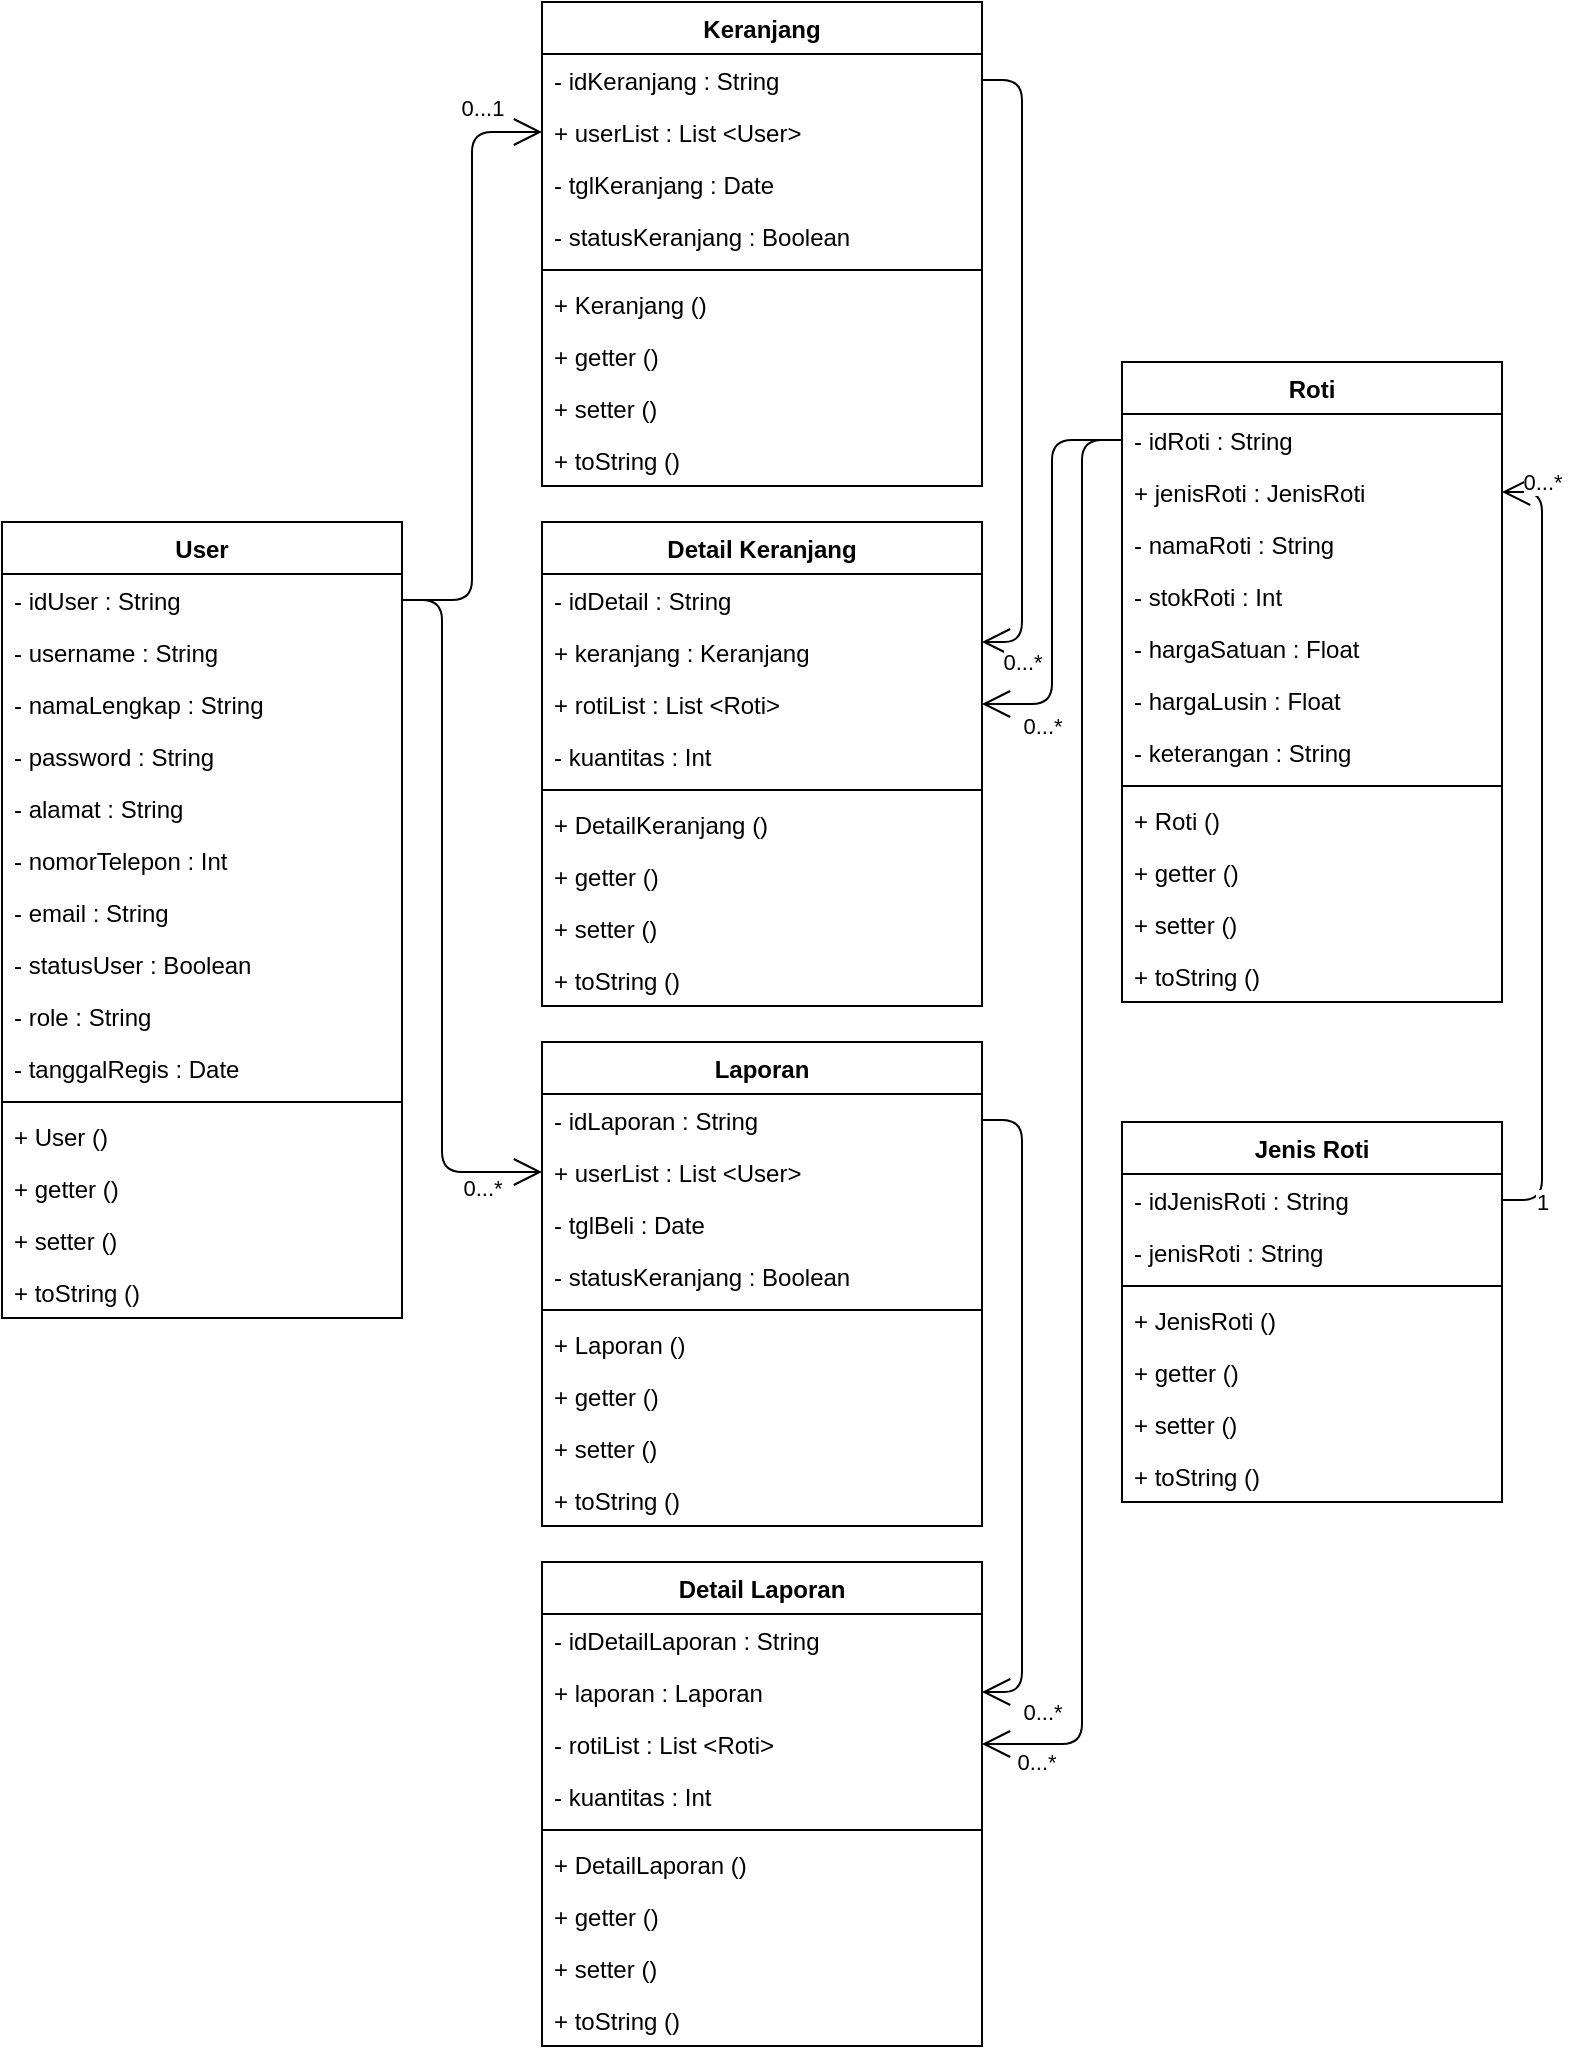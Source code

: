 <mxfile version="14.4.3" type="github">
  <diagram id="C5RBs43oDa-KdzZeNtuy" name="Page-1">
    <mxGraphModel dx="498" dy="151" grid="1" gridSize="10" guides="1" tooltips="1" connect="1" arrows="1" fold="1" page="1" pageScale="1" pageWidth="827" pageHeight="1169" math="0" shadow="0">
      <root>
        <mxCell id="WIyWlLk6GJQsqaUBKTNV-0" />
        <mxCell id="WIyWlLk6GJQsqaUBKTNV-1" parent="WIyWlLk6GJQsqaUBKTNV-0" />
        <mxCell id="ciAb2DLEWz6RfoceYeJ7-130" value="User" style="swimlane;fontStyle=1;align=center;verticalAlign=top;childLayout=stackLayout;horizontal=1;startSize=26;horizontalStack=0;resizeParent=1;resizeParentMax=0;resizeLast=0;collapsible=1;marginBottom=0;" vertex="1" parent="WIyWlLk6GJQsqaUBKTNV-1">
          <mxGeometry x="10" y="270" width="200" height="398" as="geometry" />
        </mxCell>
        <mxCell id="ciAb2DLEWz6RfoceYeJ7-131" value="- idUser : String" style="text;strokeColor=none;fillColor=none;align=left;verticalAlign=top;spacingLeft=4;spacingRight=4;overflow=hidden;rotatable=0;points=[[0,0.5],[1,0.5]];portConstraint=eastwest;" vertex="1" parent="ciAb2DLEWz6RfoceYeJ7-130">
          <mxGeometry y="26" width="200" height="26" as="geometry" />
        </mxCell>
        <mxCell id="ciAb2DLEWz6RfoceYeJ7-134" value="- username : String" style="text;strokeColor=none;fillColor=none;align=left;verticalAlign=top;spacingLeft=4;spacingRight=4;overflow=hidden;rotatable=0;points=[[0,0.5],[1,0.5]];portConstraint=eastwest;" vertex="1" parent="ciAb2DLEWz6RfoceYeJ7-130">
          <mxGeometry y="52" width="200" height="26" as="geometry" />
        </mxCell>
        <mxCell id="ciAb2DLEWz6RfoceYeJ7-135" value="- namaLengkap : String" style="text;strokeColor=none;fillColor=none;align=left;verticalAlign=top;spacingLeft=4;spacingRight=4;overflow=hidden;rotatable=0;points=[[0,0.5],[1,0.5]];portConstraint=eastwest;" vertex="1" parent="ciAb2DLEWz6RfoceYeJ7-130">
          <mxGeometry y="78" width="200" height="26" as="geometry" />
        </mxCell>
        <mxCell id="ciAb2DLEWz6RfoceYeJ7-136" value="- password : String" style="text;strokeColor=none;fillColor=none;align=left;verticalAlign=top;spacingLeft=4;spacingRight=4;overflow=hidden;rotatable=0;points=[[0,0.5],[1,0.5]];portConstraint=eastwest;" vertex="1" parent="ciAb2DLEWz6RfoceYeJ7-130">
          <mxGeometry y="104" width="200" height="26" as="geometry" />
        </mxCell>
        <mxCell id="ciAb2DLEWz6RfoceYeJ7-137" value="- alamat : String" style="text;strokeColor=none;fillColor=none;align=left;verticalAlign=top;spacingLeft=4;spacingRight=4;overflow=hidden;rotatable=0;points=[[0,0.5],[1,0.5]];portConstraint=eastwest;" vertex="1" parent="ciAb2DLEWz6RfoceYeJ7-130">
          <mxGeometry y="130" width="200" height="26" as="geometry" />
        </mxCell>
        <mxCell id="ciAb2DLEWz6RfoceYeJ7-138" value="- nomorTelepon : Int" style="text;strokeColor=none;fillColor=none;align=left;verticalAlign=top;spacingLeft=4;spacingRight=4;overflow=hidden;rotatable=0;points=[[0,0.5],[1,0.5]];portConstraint=eastwest;" vertex="1" parent="ciAb2DLEWz6RfoceYeJ7-130">
          <mxGeometry y="156" width="200" height="26" as="geometry" />
        </mxCell>
        <mxCell id="ciAb2DLEWz6RfoceYeJ7-139" value="- email : String" style="text;strokeColor=none;fillColor=none;align=left;verticalAlign=top;spacingLeft=4;spacingRight=4;overflow=hidden;rotatable=0;points=[[0,0.5],[1,0.5]];portConstraint=eastwest;" vertex="1" parent="ciAb2DLEWz6RfoceYeJ7-130">
          <mxGeometry y="182" width="200" height="26" as="geometry" />
        </mxCell>
        <mxCell id="ciAb2DLEWz6RfoceYeJ7-140" value="- statusUser : Boolean" style="text;strokeColor=none;fillColor=none;align=left;verticalAlign=top;spacingLeft=4;spacingRight=4;overflow=hidden;rotatable=0;points=[[0,0.5],[1,0.5]];portConstraint=eastwest;" vertex="1" parent="ciAb2DLEWz6RfoceYeJ7-130">
          <mxGeometry y="208" width="200" height="26" as="geometry" />
        </mxCell>
        <mxCell id="ciAb2DLEWz6RfoceYeJ7-141" value="- role : String" style="text;strokeColor=none;fillColor=none;align=left;verticalAlign=top;spacingLeft=4;spacingRight=4;overflow=hidden;rotatable=0;points=[[0,0.5],[1,0.5]];portConstraint=eastwest;" vertex="1" parent="ciAb2DLEWz6RfoceYeJ7-130">
          <mxGeometry y="234" width="200" height="26" as="geometry" />
        </mxCell>
        <mxCell id="ciAb2DLEWz6RfoceYeJ7-142" value="- tanggalRegis : Date" style="text;strokeColor=none;fillColor=none;align=left;verticalAlign=top;spacingLeft=4;spacingRight=4;overflow=hidden;rotatable=0;points=[[0,0.5],[1,0.5]];portConstraint=eastwest;" vertex="1" parent="ciAb2DLEWz6RfoceYeJ7-130">
          <mxGeometry y="260" width="200" height="26" as="geometry" />
        </mxCell>
        <mxCell id="ciAb2DLEWz6RfoceYeJ7-132" value="" style="line;strokeWidth=1;fillColor=none;align=left;verticalAlign=middle;spacingTop=-1;spacingLeft=3;spacingRight=3;rotatable=0;labelPosition=right;points=[];portConstraint=eastwest;" vertex="1" parent="ciAb2DLEWz6RfoceYeJ7-130">
          <mxGeometry y="286" width="200" height="8" as="geometry" />
        </mxCell>
        <mxCell id="ciAb2DLEWz6RfoceYeJ7-133" value="+ User ()" style="text;strokeColor=none;fillColor=none;align=left;verticalAlign=top;spacingLeft=4;spacingRight=4;overflow=hidden;rotatable=0;points=[[0,0.5],[1,0.5]];portConstraint=eastwest;" vertex="1" parent="ciAb2DLEWz6RfoceYeJ7-130">
          <mxGeometry y="294" width="200" height="26" as="geometry" />
        </mxCell>
        <mxCell id="ciAb2DLEWz6RfoceYeJ7-143" value="+ getter ()" style="text;strokeColor=none;fillColor=none;align=left;verticalAlign=top;spacingLeft=4;spacingRight=4;overflow=hidden;rotatable=0;points=[[0,0.5],[1,0.5]];portConstraint=eastwest;" vertex="1" parent="ciAb2DLEWz6RfoceYeJ7-130">
          <mxGeometry y="320" width="200" height="26" as="geometry" />
        </mxCell>
        <mxCell id="ciAb2DLEWz6RfoceYeJ7-144" value="+ setter ()" style="text;strokeColor=none;fillColor=none;align=left;verticalAlign=top;spacingLeft=4;spacingRight=4;overflow=hidden;rotatable=0;points=[[0,0.5],[1,0.5]];portConstraint=eastwest;" vertex="1" parent="ciAb2DLEWz6RfoceYeJ7-130">
          <mxGeometry y="346" width="200" height="26" as="geometry" />
        </mxCell>
        <mxCell id="ciAb2DLEWz6RfoceYeJ7-146" value="+ toString ()" style="text;strokeColor=none;fillColor=none;align=left;verticalAlign=top;spacingLeft=4;spacingRight=4;overflow=hidden;rotatable=0;points=[[0,0.5],[1,0.5]];portConstraint=eastwest;" vertex="1" parent="ciAb2DLEWz6RfoceYeJ7-130">
          <mxGeometry y="372" width="200" height="26" as="geometry" />
        </mxCell>
        <mxCell id="ciAb2DLEWz6RfoceYeJ7-150" value="Keranjang" style="swimlane;fontStyle=1;align=center;verticalAlign=top;childLayout=stackLayout;horizontal=1;startSize=26;horizontalStack=0;resizeParent=1;resizeParentMax=0;resizeLast=0;collapsible=1;marginBottom=0;" vertex="1" parent="WIyWlLk6GJQsqaUBKTNV-1">
          <mxGeometry x="280" y="10" width="220" height="242" as="geometry" />
        </mxCell>
        <mxCell id="ciAb2DLEWz6RfoceYeJ7-151" value="- idKeranjang : String" style="text;strokeColor=none;fillColor=none;align=left;verticalAlign=top;spacingLeft=4;spacingRight=4;overflow=hidden;rotatable=0;points=[[0,0.5],[1,0.5]];portConstraint=eastwest;" vertex="1" parent="ciAb2DLEWz6RfoceYeJ7-150">
          <mxGeometry y="26" width="220" height="26" as="geometry" />
        </mxCell>
        <mxCell id="ciAb2DLEWz6RfoceYeJ7-159" value="+ userList : List &lt;User&gt;" style="text;strokeColor=none;fillColor=none;align=left;verticalAlign=top;spacingLeft=4;spacingRight=4;overflow=hidden;rotatable=0;points=[[0,0.5],[1,0.5]];portConstraint=eastwest;" vertex="1" parent="ciAb2DLEWz6RfoceYeJ7-150">
          <mxGeometry y="52" width="220" height="26" as="geometry" />
        </mxCell>
        <mxCell id="ciAb2DLEWz6RfoceYeJ7-154" value="- tglKeranjang : Date" style="text;strokeColor=none;fillColor=none;align=left;verticalAlign=top;spacingLeft=4;spacingRight=4;overflow=hidden;rotatable=0;points=[[0,0.5],[1,0.5]];portConstraint=eastwest;" vertex="1" parent="ciAb2DLEWz6RfoceYeJ7-150">
          <mxGeometry y="78" width="220" height="26" as="geometry" />
        </mxCell>
        <mxCell id="ciAb2DLEWz6RfoceYeJ7-155" value="- statusKeranjang : Boolean" style="text;strokeColor=none;fillColor=none;align=left;verticalAlign=top;spacingLeft=4;spacingRight=4;overflow=hidden;rotatable=0;points=[[0,0.5],[1,0.5]];portConstraint=eastwest;" vertex="1" parent="ciAb2DLEWz6RfoceYeJ7-150">
          <mxGeometry y="104" width="220" height="26" as="geometry" />
        </mxCell>
        <mxCell id="ciAb2DLEWz6RfoceYeJ7-152" value="" style="line;strokeWidth=1;fillColor=none;align=left;verticalAlign=middle;spacingTop=-1;spacingLeft=3;spacingRight=3;rotatable=0;labelPosition=right;points=[];portConstraint=eastwest;" vertex="1" parent="ciAb2DLEWz6RfoceYeJ7-150">
          <mxGeometry y="130" width="220" height="8" as="geometry" />
        </mxCell>
        <mxCell id="ciAb2DLEWz6RfoceYeJ7-153" value="+ Keranjang ()" style="text;strokeColor=none;fillColor=none;align=left;verticalAlign=top;spacingLeft=4;spacingRight=4;overflow=hidden;rotatable=0;points=[[0,0.5],[1,0.5]];portConstraint=eastwest;" vertex="1" parent="ciAb2DLEWz6RfoceYeJ7-150">
          <mxGeometry y="138" width="220" height="26" as="geometry" />
        </mxCell>
        <mxCell id="ciAb2DLEWz6RfoceYeJ7-157" value="+ getter ()" style="text;strokeColor=none;fillColor=none;align=left;verticalAlign=top;spacingLeft=4;spacingRight=4;overflow=hidden;rotatable=0;points=[[0,0.5],[1,0.5]];portConstraint=eastwest;" vertex="1" parent="ciAb2DLEWz6RfoceYeJ7-150">
          <mxGeometry y="164" width="220" height="26" as="geometry" />
        </mxCell>
        <mxCell id="ciAb2DLEWz6RfoceYeJ7-156" value="+ setter ()" style="text;strokeColor=none;fillColor=none;align=left;verticalAlign=top;spacingLeft=4;spacingRight=4;overflow=hidden;rotatable=0;points=[[0,0.5],[1,0.5]];portConstraint=eastwest;" vertex="1" parent="ciAb2DLEWz6RfoceYeJ7-150">
          <mxGeometry y="190" width="220" height="26" as="geometry" />
        </mxCell>
        <mxCell id="ciAb2DLEWz6RfoceYeJ7-158" value="+ toString ()" style="text;strokeColor=none;fillColor=none;align=left;verticalAlign=top;spacingLeft=4;spacingRight=4;overflow=hidden;rotatable=0;points=[[0,0.5],[1,0.5]];portConstraint=eastwest;" vertex="1" parent="ciAb2DLEWz6RfoceYeJ7-150">
          <mxGeometry y="216" width="220" height="26" as="geometry" />
        </mxCell>
        <mxCell id="ciAb2DLEWz6RfoceYeJ7-160" value="Detail Keranjang" style="swimlane;fontStyle=1;align=center;verticalAlign=top;childLayout=stackLayout;horizontal=1;startSize=26;horizontalStack=0;resizeParent=1;resizeParentMax=0;resizeLast=0;collapsible=1;marginBottom=0;" vertex="1" parent="WIyWlLk6GJQsqaUBKTNV-1">
          <mxGeometry x="280" y="270" width="220" height="242" as="geometry" />
        </mxCell>
        <mxCell id="ciAb2DLEWz6RfoceYeJ7-161" value="- idDetail : String" style="text;strokeColor=none;fillColor=none;align=left;verticalAlign=top;spacingLeft=4;spacingRight=4;overflow=hidden;rotatable=0;points=[[0,0.5],[1,0.5]];portConstraint=eastwest;" vertex="1" parent="ciAb2DLEWz6RfoceYeJ7-160">
          <mxGeometry y="26" width="220" height="26" as="geometry" />
        </mxCell>
        <mxCell id="ciAb2DLEWz6RfoceYeJ7-164" value="+ keranjang : Keranjang" style="text;strokeColor=none;fillColor=none;align=left;verticalAlign=top;spacingLeft=4;spacingRight=4;overflow=hidden;rotatable=0;points=[[0,0.5],[1,0.5]];portConstraint=eastwest;" vertex="1" parent="ciAb2DLEWz6RfoceYeJ7-160">
          <mxGeometry y="52" width="220" height="26" as="geometry" />
        </mxCell>
        <mxCell id="ciAb2DLEWz6RfoceYeJ7-165" value="+ rotiList : List &lt;Roti&gt;" style="text;strokeColor=none;fillColor=none;align=left;verticalAlign=top;spacingLeft=4;spacingRight=4;overflow=hidden;rotatable=0;points=[[0,0.5],[1,0.5]];portConstraint=eastwest;" vertex="1" parent="ciAb2DLEWz6RfoceYeJ7-160">
          <mxGeometry y="78" width="220" height="26" as="geometry" />
        </mxCell>
        <mxCell id="ciAb2DLEWz6RfoceYeJ7-166" value="- kuantitas : Int" style="text;strokeColor=none;fillColor=none;align=left;verticalAlign=top;spacingLeft=4;spacingRight=4;overflow=hidden;rotatable=0;points=[[0,0.5],[1,0.5]];portConstraint=eastwest;" vertex="1" parent="ciAb2DLEWz6RfoceYeJ7-160">
          <mxGeometry y="104" width="220" height="26" as="geometry" />
        </mxCell>
        <mxCell id="ciAb2DLEWz6RfoceYeJ7-162" value="" style="line;strokeWidth=1;fillColor=none;align=left;verticalAlign=middle;spacingTop=-1;spacingLeft=3;spacingRight=3;rotatable=0;labelPosition=right;points=[];portConstraint=eastwest;" vertex="1" parent="ciAb2DLEWz6RfoceYeJ7-160">
          <mxGeometry y="130" width="220" height="8" as="geometry" />
        </mxCell>
        <mxCell id="ciAb2DLEWz6RfoceYeJ7-163" value="+ DetailKeranjang ()" style="text;strokeColor=none;fillColor=none;align=left;verticalAlign=top;spacingLeft=4;spacingRight=4;overflow=hidden;rotatable=0;points=[[0,0.5],[1,0.5]];portConstraint=eastwest;" vertex="1" parent="ciAb2DLEWz6RfoceYeJ7-160">
          <mxGeometry y="138" width="220" height="26" as="geometry" />
        </mxCell>
        <mxCell id="ciAb2DLEWz6RfoceYeJ7-167" value="+ getter ()" style="text;strokeColor=none;fillColor=none;align=left;verticalAlign=top;spacingLeft=4;spacingRight=4;overflow=hidden;rotatable=0;points=[[0,0.5],[1,0.5]];portConstraint=eastwest;" vertex="1" parent="ciAb2DLEWz6RfoceYeJ7-160">
          <mxGeometry y="164" width="220" height="26" as="geometry" />
        </mxCell>
        <mxCell id="ciAb2DLEWz6RfoceYeJ7-168" value="+ setter ()" style="text;strokeColor=none;fillColor=none;align=left;verticalAlign=top;spacingLeft=4;spacingRight=4;overflow=hidden;rotatable=0;points=[[0,0.5],[1,0.5]];portConstraint=eastwest;" vertex="1" parent="ciAb2DLEWz6RfoceYeJ7-160">
          <mxGeometry y="190" width="220" height="26" as="geometry" />
        </mxCell>
        <mxCell id="ciAb2DLEWz6RfoceYeJ7-169" value="+ toString ()" style="text;strokeColor=none;fillColor=none;align=left;verticalAlign=top;spacingLeft=4;spacingRight=4;overflow=hidden;rotatable=0;points=[[0,0.5],[1,0.5]];portConstraint=eastwest;" vertex="1" parent="ciAb2DLEWz6RfoceYeJ7-160">
          <mxGeometry y="216" width="220" height="26" as="geometry" />
        </mxCell>
        <mxCell id="ciAb2DLEWz6RfoceYeJ7-170" value="Laporan" style="swimlane;fontStyle=1;align=center;verticalAlign=top;childLayout=stackLayout;horizontal=1;startSize=26;horizontalStack=0;resizeParent=1;resizeParentMax=0;resizeLast=0;collapsible=1;marginBottom=0;" vertex="1" parent="WIyWlLk6GJQsqaUBKTNV-1">
          <mxGeometry x="280" y="530" width="220" height="242" as="geometry" />
        </mxCell>
        <mxCell id="ciAb2DLEWz6RfoceYeJ7-171" value="- idLaporan : String" style="text;strokeColor=none;fillColor=none;align=left;verticalAlign=top;spacingLeft=4;spacingRight=4;overflow=hidden;rotatable=0;points=[[0,0.5],[1,0.5]];portConstraint=eastwest;" vertex="1" parent="ciAb2DLEWz6RfoceYeJ7-170">
          <mxGeometry y="26" width="220" height="26" as="geometry" />
        </mxCell>
        <mxCell id="ciAb2DLEWz6RfoceYeJ7-174" value="+ userList : List &lt;User&gt;" style="text;strokeColor=none;fillColor=none;align=left;verticalAlign=top;spacingLeft=4;spacingRight=4;overflow=hidden;rotatable=0;points=[[0,0.5],[1,0.5]];portConstraint=eastwest;" vertex="1" parent="ciAb2DLEWz6RfoceYeJ7-170">
          <mxGeometry y="52" width="220" height="26" as="geometry" />
        </mxCell>
        <mxCell id="ciAb2DLEWz6RfoceYeJ7-176" value="- tglBeli : Date" style="text;strokeColor=none;fillColor=none;align=left;verticalAlign=top;spacingLeft=4;spacingRight=4;overflow=hidden;rotatable=0;points=[[0,0.5],[1,0.5]];portConstraint=eastwest;" vertex="1" parent="ciAb2DLEWz6RfoceYeJ7-170">
          <mxGeometry y="78" width="220" height="26" as="geometry" />
        </mxCell>
        <mxCell id="ciAb2DLEWz6RfoceYeJ7-175" value="- statusKeranjang : Boolean" style="text;strokeColor=none;fillColor=none;align=left;verticalAlign=top;spacingLeft=4;spacingRight=4;overflow=hidden;rotatable=0;points=[[0,0.5],[1,0.5]];portConstraint=eastwest;" vertex="1" parent="ciAb2DLEWz6RfoceYeJ7-170">
          <mxGeometry y="104" width="220" height="26" as="geometry" />
        </mxCell>
        <mxCell id="ciAb2DLEWz6RfoceYeJ7-172" value="" style="line;strokeWidth=1;fillColor=none;align=left;verticalAlign=middle;spacingTop=-1;spacingLeft=3;spacingRight=3;rotatable=0;labelPosition=right;points=[];portConstraint=eastwest;" vertex="1" parent="ciAb2DLEWz6RfoceYeJ7-170">
          <mxGeometry y="130" width="220" height="8" as="geometry" />
        </mxCell>
        <mxCell id="ciAb2DLEWz6RfoceYeJ7-180" value="+ Laporan ()" style="text;strokeColor=none;fillColor=none;align=left;verticalAlign=top;spacingLeft=4;spacingRight=4;overflow=hidden;rotatable=0;points=[[0,0.5],[1,0.5]];portConstraint=eastwest;" vertex="1" parent="ciAb2DLEWz6RfoceYeJ7-170">
          <mxGeometry y="138" width="220" height="26" as="geometry" />
        </mxCell>
        <mxCell id="ciAb2DLEWz6RfoceYeJ7-198" value="+ getter ()" style="text;strokeColor=none;fillColor=none;align=left;verticalAlign=top;spacingLeft=4;spacingRight=4;overflow=hidden;rotatable=0;points=[[0,0.5],[1,0.5]];portConstraint=eastwest;" vertex="1" parent="ciAb2DLEWz6RfoceYeJ7-170">
          <mxGeometry y="164" width="220" height="26" as="geometry" />
        </mxCell>
        <mxCell id="ciAb2DLEWz6RfoceYeJ7-199" value="+ setter ()" style="text;strokeColor=none;fillColor=none;align=left;verticalAlign=top;spacingLeft=4;spacingRight=4;overflow=hidden;rotatable=0;points=[[0,0.5],[1,0.5]];portConstraint=eastwest;" vertex="1" parent="ciAb2DLEWz6RfoceYeJ7-170">
          <mxGeometry y="190" width="220" height="26" as="geometry" />
        </mxCell>
        <mxCell id="ciAb2DLEWz6RfoceYeJ7-200" value="+ toString ()" style="text;strokeColor=none;fillColor=none;align=left;verticalAlign=top;spacingLeft=4;spacingRight=4;overflow=hidden;rotatable=0;points=[[0,0.5],[1,0.5]];portConstraint=eastwest;" vertex="1" parent="ciAb2DLEWz6RfoceYeJ7-170">
          <mxGeometry y="216" width="220" height="26" as="geometry" />
        </mxCell>
        <mxCell id="ciAb2DLEWz6RfoceYeJ7-184" value="Detail Laporan" style="swimlane;fontStyle=1;align=center;verticalAlign=top;childLayout=stackLayout;horizontal=1;startSize=26;horizontalStack=0;resizeParent=1;resizeParentMax=0;resizeLast=0;collapsible=1;marginBottom=0;" vertex="1" parent="WIyWlLk6GJQsqaUBKTNV-1">
          <mxGeometry x="280" y="790" width="220" height="242" as="geometry" />
        </mxCell>
        <mxCell id="ciAb2DLEWz6RfoceYeJ7-185" value="- idDetailLaporan : String" style="text;strokeColor=none;fillColor=none;align=left;verticalAlign=top;spacingLeft=4;spacingRight=4;overflow=hidden;rotatable=0;points=[[0,0.5],[1,0.5]];portConstraint=eastwest;" vertex="1" parent="ciAb2DLEWz6RfoceYeJ7-184">
          <mxGeometry y="26" width="220" height="26" as="geometry" />
        </mxCell>
        <mxCell id="ciAb2DLEWz6RfoceYeJ7-188" value="+ laporan : Laporan" style="text;strokeColor=none;fillColor=none;align=left;verticalAlign=top;spacingLeft=4;spacingRight=4;overflow=hidden;rotatable=0;points=[[0,0.5],[1,0.5]];portConstraint=eastwest;" vertex="1" parent="ciAb2DLEWz6RfoceYeJ7-184">
          <mxGeometry y="52" width="220" height="26" as="geometry" />
        </mxCell>
        <mxCell id="ciAb2DLEWz6RfoceYeJ7-189" value="- rotiList : List &lt;Roti&gt;" style="text;strokeColor=none;fillColor=none;align=left;verticalAlign=top;spacingLeft=4;spacingRight=4;overflow=hidden;rotatable=0;points=[[0,0.5],[1,0.5]];portConstraint=eastwest;" vertex="1" parent="ciAb2DLEWz6RfoceYeJ7-184">
          <mxGeometry y="78" width="220" height="26" as="geometry" />
        </mxCell>
        <mxCell id="ciAb2DLEWz6RfoceYeJ7-190" value="- kuantitas : Int" style="text;strokeColor=none;fillColor=none;align=left;verticalAlign=top;spacingLeft=4;spacingRight=4;overflow=hidden;rotatable=0;points=[[0,0.5],[1,0.5]];portConstraint=eastwest;" vertex="1" parent="ciAb2DLEWz6RfoceYeJ7-184">
          <mxGeometry y="104" width="220" height="26" as="geometry" />
        </mxCell>
        <mxCell id="ciAb2DLEWz6RfoceYeJ7-186" value="" style="line;strokeWidth=1;fillColor=none;align=left;verticalAlign=middle;spacingTop=-1;spacingLeft=3;spacingRight=3;rotatable=0;labelPosition=right;points=[];portConstraint=eastwest;" vertex="1" parent="ciAb2DLEWz6RfoceYeJ7-184">
          <mxGeometry y="130" width="220" height="8" as="geometry" />
        </mxCell>
        <mxCell id="ciAb2DLEWz6RfoceYeJ7-187" value="+ DetailLaporan ()" style="text;strokeColor=none;fillColor=none;align=left;verticalAlign=top;spacingLeft=4;spacingRight=4;overflow=hidden;rotatable=0;points=[[0,0.5],[1,0.5]];portConstraint=eastwest;" vertex="1" parent="ciAb2DLEWz6RfoceYeJ7-184">
          <mxGeometry y="138" width="220" height="26" as="geometry" />
        </mxCell>
        <mxCell id="ciAb2DLEWz6RfoceYeJ7-181" value="+ getter ()" style="text;strokeColor=none;fillColor=none;align=left;verticalAlign=top;spacingLeft=4;spacingRight=4;overflow=hidden;rotatable=0;points=[[0,0.5],[1,0.5]];portConstraint=eastwest;" vertex="1" parent="ciAb2DLEWz6RfoceYeJ7-184">
          <mxGeometry y="164" width="220" height="26" as="geometry" />
        </mxCell>
        <mxCell id="ciAb2DLEWz6RfoceYeJ7-182" value="+ setter ()" style="text;strokeColor=none;fillColor=none;align=left;verticalAlign=top;spacingLeft=4;spacingRight=4;overflow=hidden;rotatable=0;points=[[0,0.5],[1,0.5]];portConstraint=eastwest;" vertex="1" parent="ciAb2DLEWz6RfoceYeJ7-184">
          <mxGeometry y="190" width="220" height="26" as="geometry" />
        </mxCell>
        <mxCell id="ciAb2DLEWz6RfoceYeJ7-183" value="+ toString ()" style="text;strokeColor=none;fillColor=none;align=left;verticalAlign=top;spacingLeft=4;spacingRight=4;overflow=hidden;rotatable=0;points=[[0,0.5],[1,0.5]];portConstraint=eastwest;" vertex="1" parent="ciAb2DLEWz6RfoceYeJ7-184">
          <mxGeometry y="216" width="220" height="26" as="geometry" />
        </mxCell>
        <mxCell id="ciAb2DLEWz6RfoceYeJ7-192" value="Jenis Roti" style="swimlane;fontStyle=1;align=center;verticalAlign=top;childLayout=stackLayout;horizontal=1;startSize=26;horizontalStack=0;resizeParent=1;resizeParentMax=0;resizeLast=0;collapsible=1;marginBottom=0;" vertex="1" parent="WIyWlLk6GJQsqaUBKTNV-1">
          <mxGeometry x="570" y="570" width="190" height="190" as="geometry" />
        </mxCell>
        <mxCell id="ciAb2DLEWz6RfoceYeJ7-193" value="- idJenisRoti : String" style="text;strokeColor=none;fillColor=none;align=left;verticalAlign=top;spacingLeft=4;spacingRight=4;overflow=hidden;rotatable=0;points=[[0,0.5],[1,0.5]];portConstraint=eastwest;" vertex="1" parent="ciAb2DLEWz6RfoceYeJ7-192">
          <mxGeometry y="26" width="190" height="26" as="geometry" />
        </mxCell>
        <mxCell id="ciAb2DLEWz6RfoceYeJ7-196" value="- jenisRoti : String" style="text;strokeColor=none;fillColor=none;align=left;verticalAlign=top;spacingLeft=4;spacingRight=4;overflow=hidden;rotatable=0;points=[[0,0.5],[1,0.5]];portConstraint=eastwest;" vertex="1" parent="ciAb2DLEWz6RfoceYeJ7-192">
          <mxGeometry y="52" width="190" height="26" as="geometry" />
        </mxCell>
        <mxCell id="ciAb2DLEWz6RfoceYeJ7-194" value="" style="line;strokeWidth=1;fillColor=none;align=left;verticalAlign=middle;spacingTop=-1;spacingLeft=3;spacingRight=3;rotatable=0;labelPosition=right;points=[];portConstraint=eastwest;" vertex="1" parent="ciAb2DLEWz6RfoceYeJ7-192">
          <mxGeometry y="78" width="190" height="8" as="geometry" />
        </mxCell>
        <mxCell id="ciAb2DLEWz6RfoceYeJ7-195" value="+ JenisRoti ()" style="text;strokeColor=none;fillColor=none;align=left;verticalAlign=top;spacingLeft=4;spacingRight=4;overflow=hidden;rotatable=0;points=[[0,0.5],[1,0.5]];portConstraint=eastwest;" vertex="1" parent="ciAb2DLEWz6RfoceYeJ7-192">
          <mxGeometry y="86" width="190" height="26" as="geometry" />
        </mxCell>
        <mxCell id="ciAb2DLEWz6RfoceYeJ7-201" value="+ getter ()" style="text;strokeColor=none;fillColor=none;align=left;verticalAlign=top;spacingLeft=4;spacingRight=4;overflow=hidden;rotatable=0;points=[[0,0.5],[1,0.5]];portConstraint=eastwest;" vertex="1" parent="ciAb2DLEWz6RfoceYeJ7-192">
          <mxGeometry y="112" width="190" height="26" as="geometry" />
        </mxCell>
        <mxCell id="ciAb2DLEWz6RfoceYeJ7-202" value="+ setter ()" style="text;strokeColor=none;fillColor=none;align=left;verticalAlign=top;spacingLeft=4;spacingRight=4;overflow=hidden;rotatable=0;points=[[0,0.5],[1,0.5]];portConstraint=eastwest;" vertex="1" parent="ciAb2DLEWz6RfoceYeJ7-192">
          <mxGeometry y="138" width="190" height="26" as="geometry" />
        </mxCell>
        <mxCell id="ciAb2DLEWz6RfoceYeJ7-203" value="+ toString ()" style="text;strokeColor=none;fillColor=none;align=left;verticalAlign=top;spacingLeft=4;spacingRight=4;overflow=hidden;rotatable=0;points=[[0,0.5],[1,0.5]];portConstraint=eastwest;" vertex="1" parent="ciAb2DLEWz6RfoceYeJ7-192">
          <mxGeometry y="164" width="190" height="26" as="geometry" />
        </mxCell>
        <mxCell id="ciAb2DLEWz6RfoceYeJ7-204" value="Roti" style="swimlane;fontStyle=1;align=center;verticalAlign=top;childLayout=stackLayout;horizontal=1;startSize=26;horizontalStack=0;resizeParent=1;resizeParentMax=0;resizeLast=0;collapsible=1;marginBottom=0;" vertex="1" parent="WIyWlLk6GJQsqaUBKTNV-1">
          <mxGeometry x="570" y="190" width="190" height="320" as="geometry" />
        </mxCell>
        <mxCell id="ciAb2DLEWz6RfoceYeJ7-205" value="- idRoti : String" style="text;strokeColor=none;fillColor=none;align=left;verticalAlign=top;spacingLeft=4;spacingRight=4;overflow=hidden;rotatable=0;points=[[0,0.5],[1,0.5]];portConstraint=eastwest;" vertex="1" parent="ciAb2DLEWz6RfoceYeJ7-204">
          <mxGeometry y="26" width="190" height="26" as="geometry" />
        </mxCell>
        <mxCell id="ciAb2DLEWz6RfoceYeJ7-209" value="+ jenisRoti : JenisRoti " style="text;strokeColor=none;fillColor=none;align=left;verticalAlign=top;spacingLeft=4;spacingRight=4;overflow=hidden;rotatable=0;points=[[0,0.5],[1,0.5]];portConstraint=eastwest;" vertex="1" parent="ciAb2DLEWz6RfoceYeJ7-204">
          <mxGeometry y="52" width="190" height="26" as="geometry" />
        </mxCell>
        <mxCell id="ciAb2DLEWz6RfoceYeJ7-208" value="- namaRoti : String" style="text;strokeColor=none;fillColor=none;align=left;verticalAlign=top;spacingLeft=4;spacingRight=4;overflow=hidden;rotatable=0;points=[[0,0.5],[1,0.5]];portConstraint=eastwest;" vertex="1" parent="ciAb2DLEWz6RfoceYeJ7-204">
          <mxGeometry y="78" width="190" height="26" as="geometry" />
        </mxCell>
        <mxCell id="ciAb2DLEWz6RfoceYeJ7-210" value="- stokRoti : Int" style="text;strokeColor=none;fillColor=none;align=left;verticalAlign=top;spacingLeft=4;spacingRight=4;overflow=hidden;rotatable=0;points=[[0,0.5],[1,0.5]];portConstraint=eastwest;" vertex="1" parent="ciAb2DLEWz6RfoceYeJ7-204">
          <mxGeometry y="104" width="190" height="26" as="geometry" />
        </mxCell>
        <mxCell id="ciAb2DLEWz6RfoceYeJ7-212" value="- hargaSatuan : Float" style="text;strokeColor=none;fillColor=none;align=left;verticalAlign=top;spacingLeft=4;spacingRight=4;overflow=hidden;rotatable=0;points=[[0,0.5],[1,0.5]];portConstraint=eastwest;" vertex="1" parent="ciAb2DLEWz6RfoceYeJ7-204">
          <mxGeometry y="130" width="190" height="26" as="geometry" />
        </mxCell>
        <mxCell id="ciAb2DLEWz6RfoceYeJ7-213" value="- hargaLusin : Float" style="text;strokeColor=none;fillColor=none;align=left;verticalAlign=top;spacingLeft=4;spacingRight=4;overflow=hidden;rotatable=0;points=[[0,0.5],[1,0.5]];portConstraint=eastwest;" vertex="1" parent="ciAb2DLEWz6RfoceYeJ7-204">
          <mxGeometry y="156" width="190" height="26" as="geometry" />
        </mxCell>
        <mxCell id="ciAb2DLEWz6RfoceYeJ7-214" value="- keterangan : String" style="text;strokeColor=none;fillColor=none;align=left;verticalAlign=top;spacingLeft=4;spacingRight=4;overflow=hidden;rotatable=0;points=[[0,0.5],[1,0.5]];portConstraint=eastwest;" vertex="1" parent="ciAb2DLEWz6RfoceYeJ7-204">
          <mxGeometry y="182" width="190" height="26" as="geometry" />
        </mxCell>
        <mxCell id="ciAb2DLEWz6RfoceYeJ7-206" value="" style="line;strokeWidth=1;fillColor=none;align=left;verticalAlign=middle;spacingTop=-1;spacingLeft=3;spacingRight=3;rotatable=0;labelPosition=right;points=[];portConstraint=eastwest;" vertex="1" parent="ciAb2DLEWz6RfoceYeJ7-204">
          <mxGeometry y="208" width="190" height="8" as="geometry" />
        </mxCell>
        <mxCell id="ciAb2DLEWz6RfoceYeJ7-207" value="+ Roti ()" style="text;strokeColor=none;fillColor=none;align=left;verticalAlign=top;spacingLeft=4;spacingRight=4;overflow=hidden;rotatable=0;points=[[0,0.5],[1,0.5]];portConstraint=eastwest;" vertex="1" parent="ciAb2DLEWz6RfoceYeJ7-204">
          <mxGeometry y="216" width="190" height="26" as="geometry" />
        </mxCell>
        <mxCell id="ciAb2DLEWz6RfoceYeJ7-215" value="+ getter ()" style="text;strokeColor=none;fillColor=none;align=left;verticalAlign=top;spacingLeft=4;spacingRight=4;overflow=hidden;rotatable=0;points=[[0,0.5],[1,0.5]];portConstraint=eastwest;" vertex="1" parent="ciAb2DLEWz6RfoceYeJ7-204">
          <mxGeometry y="242" width="190" height="26" as="geometry" />
        </mxCell>
        <mxCell id="ciAb2DLEWz6RfoceYeJ7-216" value="+ setter ()" style="text;strokeColor=none;fillColor=none;align=left;verticalAlign=top;spacingLeft=4;spacingRight=4;overflow=hidden;rotatable=0;points=[[0,0.5],[1,0.5]];portConstraint=eastwest;" vertex="1" parent="ciAb2DLEWz6RfoceYeJ7-204">
          <mxGeometry y="268" width="190" height="26" as="geometry" />
        </mxCell>
        <mxCell id="ciAb2DLEWz6RfoceYeJ7-217" value="+ toString ()" style="text;strokeColor=none;fillColor=none;align=left;verticalAlign=top;spacingLeft=4;spacingRight=4;overflow=hidden;rotatable=0;points=[[0,0.5],[1,0.5]];portConstraint=eastwest;" vertex="1" parent="ciAb2DLEWz6RfoceYeJ7-204">
          <mxGeometry y="294" width="190" height="26" as="geometry" />
        </mxCell>
        <mxCell id="ciAb2DLEWz6RfoceYeJ7-218" value="" style="endArrow=open;endFill=1;endSize=12;html=1;exitX=1;exitY=0.5;exitDx=0;exitDy=0;entryX=0;entryY=0.5;entryDx=0;entryDy=0;edgeStyle=orthogonalEdgeStyle;" edge="1" parent="WIyWlLk6GJQsqaUBKTNV-1" source="ciAb2DLEWz6RfoceYeJ7-131" target="ciAb2DLEWz6RfoceYeJ7-159">
          <mxGeometry width="160" relative="1" as="geometry">
            <mxPoint x="340" y="470" as="sourcePoint" />
            <mxPoint x="250" y="220" as="targetPoint" />
          </mxGeometry>
        </mxCell>
        <mxCell id="ciAb2DLEWz6RfoceYeJ7-225" value="0...1" style="edgeLabel;html=1;align=center;verticalAlign=middle;resizable=0;points=[];" vertex="1" connectable="0" parent="ciAb2DLEWz6RfoceYeJ7-218">
          <mxGeometry x="0.668" y="3" relative="1" as="geometry">
            <mxPoint x="8.06" y="-27.88" as="offset" />
          </mxGeometry>
        </mxCell>
        <mxCell id="ciAb2DLEWz6RfoceYeJ7-219" value="" style="endArrow=open;endFill=1;endSize=12;html=1;exitX=1;exitY=0.5;exitDx=0;exitDy=0;edgeStyle=orthogonalEdgeStyle;" edge="1" parent="WIyWlLk6GJQsqaUBKTNV-1" source="ciAb2DLEWz6RfoceYeJ7-151">
          <mxGeometry width="160" relative="1" as="geometry">
            <mxPoint x="340" y="330" as="sourcePoint" />
            <mxPoint x="500" y="330" as="targetPoint" />
            <Array as="points">
              <mxPoint x="520" y="49" />
              <mxPoint x="520" y="330" />
            </Array>
          </mxGeometry>
        </mxCell>
        <mxCell id="ciAb2DLEWz6RfoceYeJ7-228" value="0...*" style="edgeLabel;html=1;align=center;verticalAlign=middle;resizable=0;points=[];" vertex="1" connectable="0" parent="ciAb2DLEWz6RfoceYeJ7-219">
          <mxGeometry x="0.61" relative="1" as="geometry">
            <mxPoint y="52.67" as="offset" />
          </mxGeometry>
        </mxCell>
        <mxCell id="ciAb2DLEWz6RfoceYeJ7-220" value="" style="endArrow=open;endFill=1;endSize=12;html=1;exitX=1;exitY=0.5;exitDx=0;exitDy=0;entryX=0;entryY=0.5;entryDx=0;entryDy=0;edgeStyle=orthogonalEdgeStyle;" edge="1" parent="WIyWlLk6GJQsqaUBKTNV-1" source="ciAb2DLEWz6RfoceYeJ7-131" target="ciAb2DLEWz6RfoceYeJ7-174">
          <mxGeometry width="160" relative="1" as="geometry">
            <mxPoint x="230" y="440" as="sourcePoint" />
            <mxPoint x="500" y="520" as="targetPoint" />
            <Array as="points">
              <mxPoint x="230" y="309" />
              <mxPoint x="230" y="595" />
            </Array>
          </mxGeometry>
        </mxCell>
        <mxCell id="ciAb2DLEWz6RfoceYeJ7-226" value="0...*" style="edgeLabel;html=1;align=center;verticalAlign=middle;resizable=0;points=[];" vertex="1" connectable="0" parent="ciAb2DLEWz6RfoceYeJ7-220">
          <mxGeometry x="0.534" y="1" relative="1" as="geometry">
            <mxPoint x="19" y="41" as="offset" />
          </mxGeometry>
        </mxCell>
        <mxCell id="ciAb2DLEWz6RfoceYeJ7-221" value="" style="endArrow=open;endFill=1;endSize=12;html=1;exitX=1;exitY=0.5;exitDx=0;exitDy=0;entryX=1;entryY=0.5;entryDx=0;entryDy=0;edgeStyle=orthogonalEdgeStyle;" edge="1" parent="WIyWlLk6GJQsqaUBKTNV-1" source="ciAb2DLEWz6RfoceYeJ7-171" target="ciAb2DLEWz6RfoceYeJ7-188">
          <mxGeometry width="160" relative="1" as="geometry">
            <mxPoint x="340" y="800" as="sourcePoint" />
            <mxPoint x="500" y="800" as="targetPoint" />
            <Array as="points">
              <mxPoint x="520" y="569" />
              <mxPoint x="520" y="855" />
            </Array>
          </mxGeometry>
        </mxCell>
        <mxCell id="ciAb2DLEWz6RfoceYeJ7-229" value="0...*" style="edgeLabel;html=1;align=center;verticalAlign=middle;resizable=0;points=[];" vertex="1" connectable="0" parent="ciAb2DLEWz6RfoceYeJ7-221">
          <mxGeometry x="0.872" relative="1" as="geometry">
            <mxPoint x="10" y="11" as="offset" />
          </mxGeometry>
        </mxCell>
        <mxCell id="ciAb2DLEWz6RfoceYeJ7-222" value="" style="endArrow=open;endFill=1;endSize=12;html=1;exitX=0;exitY=0.5;exitDx=0;exitDy=0;entryX=1;entryY=0.5;entryDx=0;entryDy=0;edgeStyle=orthogonalEdgeStyle;" edge="1" parent="WIyWlLk6GJQsqaUBKTNV-1" source="ciAb2DLEWz6RfoceYeJ7-205" target="ciAb2DLEWz6RfoceYeJ7-165">
          <mxGeometry width="160" relative="1" as="geometry">
            <mxPoint x="380" y="420" as="sourcePoint" />
            <mxPoint x="540" y="420" as="targetPoint" />
          </mxGeometry>
        </mxCell>
        <mxCell id="ciAb2DLEWz6RfoceYeJ7-227" value="0...*" style="edgeLabel;html=1;align=center;verticalAlign=middle;resizable=0;points=[];" vertex="1" connectable="0" parent="ciAb2DLEWz6RfoceYeJ7-222">
          <mxGeometry x="0.478" relative="1" as="geometry">
            <mxPoint x="-5.03" y="28.67" as="offset" />
          </mxGeometry>
        </mxCell>
        <mxCell id="ciAb2DLEWz6RfoceYeJ7-223" value="" style="endArrow=open;endFill=1;endSize=12;html=1;exitX=0;exitY=0.5;exitDx=0;exitDy=0;entryX=1;entryY=0.5;entryDx=0;entryDy=0;edgeStyle=orthogonalEdgeStyle;" edge="1" parent="WIyWlLk6GJQsqaUBKTNV-1" source="ciAb2DLEWz6RfoceYeJ7-205" target="ciAb2DLEWz6RfoceYeJ7-189">
          <mxGeometry width="160" relative="1" as="geometry">
            <mxPoint x="380" y="480" as="sourcePoint" />
            <mxPoint x="540" y="480" as="targetPoint" />
            <Array as="points">
              <mxPoint x="550" y="229" />
              <mxPoint x="550" y="881" />
            </Array>
          </mxGeometry>
        </mxCell>
        <mxCell id="ciAb2DLEWz6RfoceYeJ7-230" value="0...*" style="edgeLabel;html=1;align=center;verticalAlign=middle;resizable=0;points=[];" vertex="1" connectable="0" parent="ciAb2DLEWz6RfoceYeJ7-223">
          <mxGeometry x="0.912" relative="1" as="geometry">
            <mxPoint x="-5.33" y="9" as="offset" />
          </mxGeometry>
        </mxCell>
        <mxCell id="ciAb2DLEWz6RfoceYeJ7-224" value="" style="endArrow=open;endFill=1;endSize=12;html=1;exitX=1;exitY=0.5;exitDx=0;exitDy=0;entryX=1;entryY=0.5;entryDx=0;entryDy=0;edgeStyle=orthogonalEdgeStyle;" edge="1" parent="WIyWlLk6GJQsqaUBKTNV-1" source="ciAb2DLEWz6RfoceYeJ7-193" target="ciAb2DLEWz6RfoceYeJ7-209">
          <mxGeometry width="160" relative="1" as="geometry">
            <mxPoint x="410" y="490" as="sourcePoint" />
            <mxPoint x="570" y="490" as="targetPoint" />
            <Array as="points">
              <mxPoint x="780" y="609" />
              <mxPoint x="780" y="255" />
            </Array>
          </mxGeometry>
        </mxCell>
        <mxCell id="ciAb2DLEWz6RfoceYeJ7-231" value="0...*" style="edgeLabel;html=1;align=center;verticalAlign=middle;resizable=0;points=[];" vertex="1" connectable="0" parent="ciAb2DLEWz6RfoceYeJ7-224">
          <mxGeometry x="0.79" y="-3" relative="1" as="geometry">
            <mxPoint x="-3" y="-26.44" as="offset" />
          </mxGeometry>
        </mxCell>
        <mxCell id="ciAb2DLEWz6RfoceYeJ7-232" value="1" style="edgeLabel;html=1;align=center;verticalAlign=middle;resizable=0;points=[];" vertex="1" connectable="0" parent="ciAb2DLEWz6RfoceYeJ7-224">
          <mxGeometry x="-0.81" relative="1" as="geometry">
            <mxPoint y="18.5" as="offset" />
          </mxGeometry>
        </mxCell>
      </root>
    </mxGraphModel>
  </diagram>
</mxfile>
